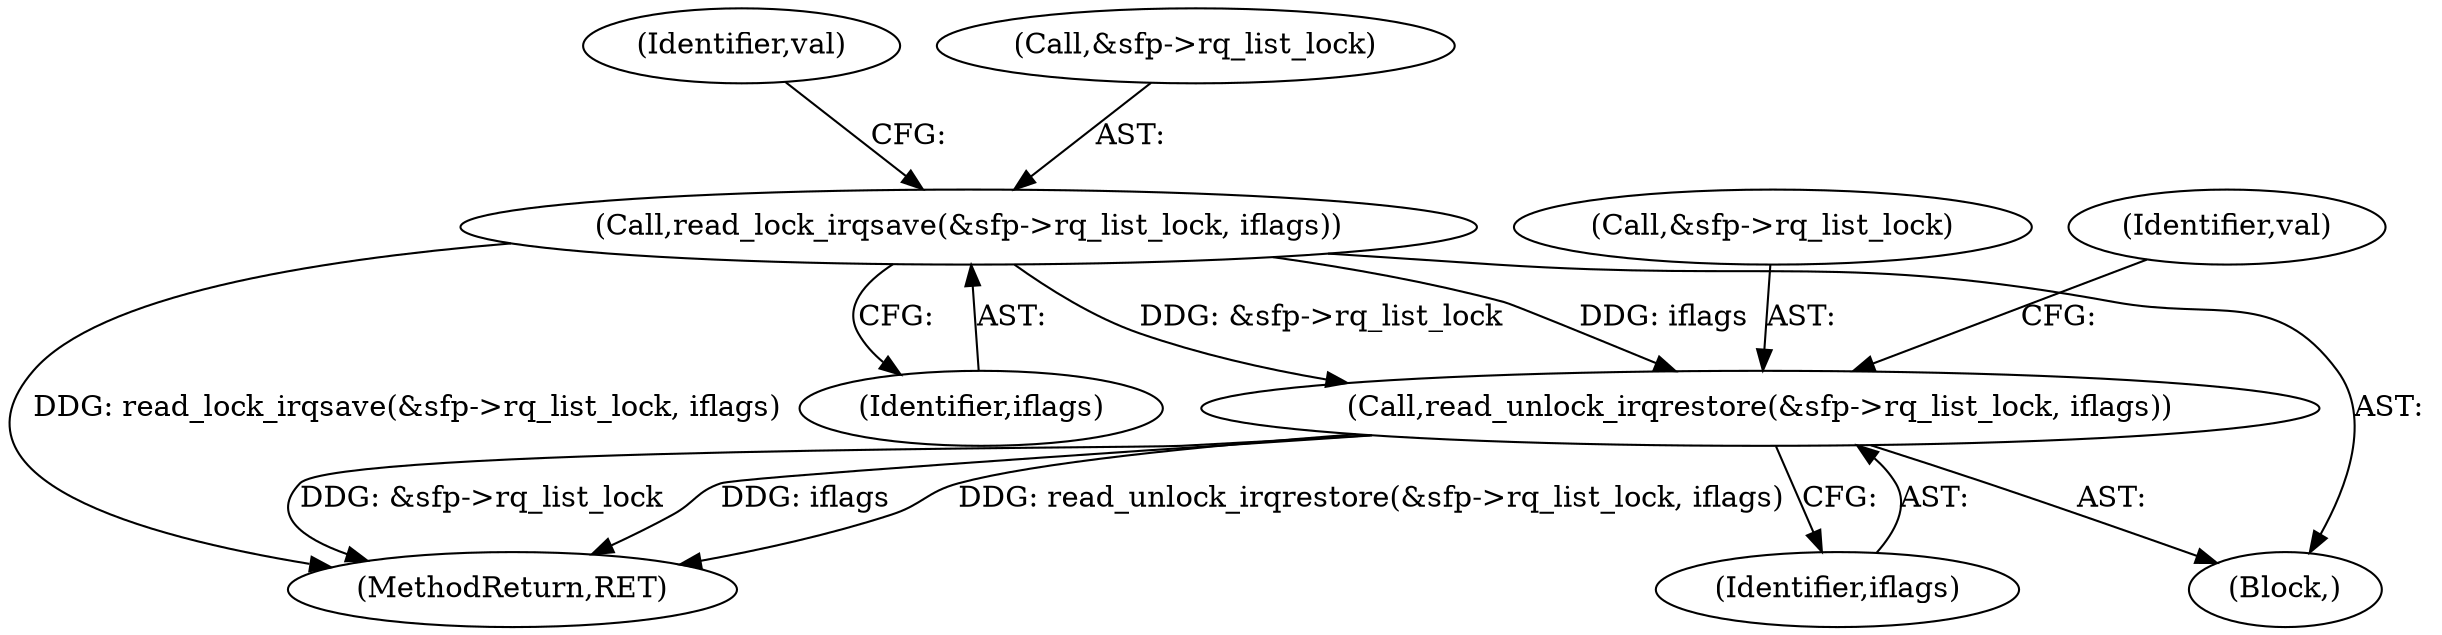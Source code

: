 digraph "0_linux_3e0097499839e0fe3af380410eababe5a47c4cf9_0@API" {
"1000567" [label="(Call,read_lock_irqsave(&sfp->rq_list_lock, iflags))"];
"1000590" [label="(Call,read_unlock_irqrestore(&sfp->rq_list_lock, iflags))"];
"1000574" [label="(Identifier,val)"];
"1000572" [label="(Identifier,iflags)"];
"1000598" [label="(Identifier,val)"];
"1000590" [label="(Call,read_unlock_irqrestore(&sfp->rq_list_lock, iflags))"];
"1000591" [label="(Call,&sfp->rq_list_lock)"];
"1000567" [label="(Call,read_lock_irqsave(&sfp->rq_list_lock, iflags))"];
"1000595" [label="(Identifier,iflags)"];
"1000167" [label="(Block,)"];
"1001060" [label="(MethodReturn,RET)"];
"1000568" [label="(Call,&sfp->rq_list_lock)"];
"1000567" -> "1000167"  [label="AST: "];
"1000567" -> "1000572"  [label="CFG: "];
"1000568" -> "1000567"  [label="AST: "];
"1000572" -> "1000567"  [label="AST: "];
"1000574" -> "1000567"  [label="CFG: "];
"1000567" -> "1001060"  [label="DDG: read_lock_irqsave(&sfp->rq_list_lock, iflags)"];
"1000567" -> "1000590"  [label="DDG: &sfp->rq_list_lock"];
"1000567" -> "1000590"  [label="DDG: iflags"];
"1000590" -> "1000167"  [label="AST: "];
"1000590" -> "1000595"  [label="CFG: "];
"1000591" -> "1000590"  [label="AST: "];
"1000595" -> "1000590"  [label="AST: "];
"1000598" -> "1000590"  [label="CFG: "];
"1000590" -> "1001060"  [label="DDG: iflags"];
"1000590" -> "1001060"  [label="DDG: read_unlock_irqrestore(&sfp->rq_list_lock, iflags)"];
"1000590" -> "1001060"  [label="DDG: &sfp->rq_list_lock"];
}
